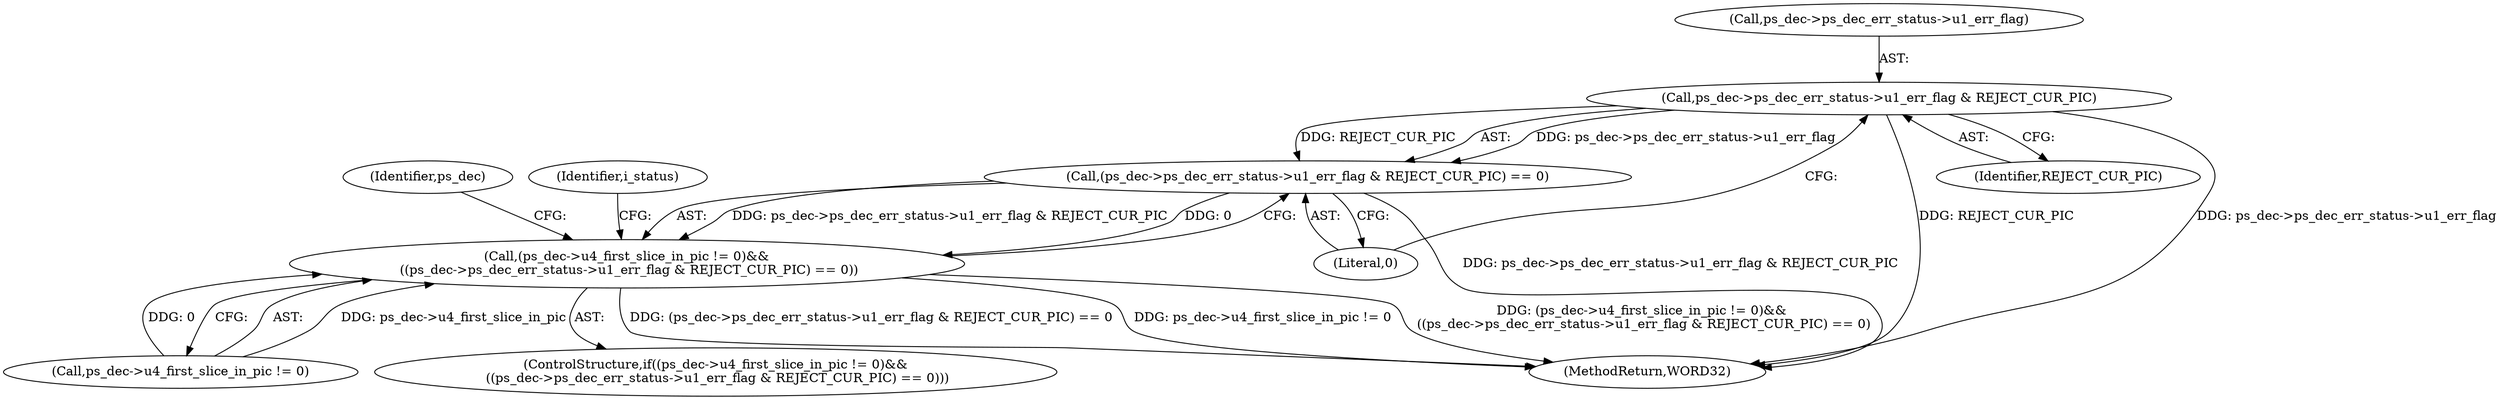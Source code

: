 digraph "0_Android_a78887bcffbc2995cf9ed72e0697acf560875e9e_0@pointer" {
"1000264" [label="(Call,ps_dec->ps_dec_err_status->u1_err_flag & REJECT_CUR_PIC)"];
"1000263" [label="(Call,(ps_dec->ps_dec_err_status->u1_err_flag & REJECT_CUR_PIC) == 0)"];
"1000257" [label="(Call,(ps_dec->u4_first_slice_in_pic != 0)&&\n ((ps_dec->ps_dec_err_status->u1_err_flag & REJECT_CUR_PIC) == 0))"];
"1000404" [label="(MethodReturn,WORD32)"];
"1000275" [label="(Identifier,ps_dec)"];
"1000270" [label="(Identifier,REJECT_CUR_PIC)"];
"1000280" [label="(Identifier,i_status)"];
"1000264" [label="(Call,ps_dec->ps_dec_err_status->u1_err_flag & REJECT_CUR_PIC)"];
"1000257" [label="(Call,(ps_dec->u4_first_slice_in_pic != 0)&&\n ((ps_dec->ps_dec_err_status->u1_err_flag & REJECT_CUR_PIC) == 0))"];
"1000271" [label="(Literal,0)"];
"1000258" [label="(Call,ps_dec->u4_first_slice_in_pic != 0)"];
"1000263" [label="(Call,(ps_dec->ps_dec_err_status->u1_err_flag & REJECT_CUR_PIC) == 0)"];
"1000265" [label="(Call,ps_dec->ps_dec_err_status->u1_err_flag)"];
"1000256" [label="(ControlStructure,if((ps_dec->u4_first_slice_in_pic != 0)&&\n ((ps_dec->ps_dec_err_status->u1_err_flag & REJECT_CUR_PIC) == 0)))"];
"1000264" -> "1000263"  [label="AST: "];
"1000264" -> "1000270"  [label="CFG: "];
"1000265" -> "1000264"  [label="AST: "];
"1000270" -> "1000264"  [label="AST: "];
"1000271" -> "1000264"  [label="CFG: "];
"1000264" -> "1000404"  [label="DDG: ps_dec->ps_dec_err_status->u1_err_flag"];
"1000264" -> "1000404"  [label="DDG: REJECT_CUR_PIC"];
"1000264" -> "1000263"  [label="DDG: ps_dec->ps_dec_err_status->u1_err_flag"];
"1000264" -> "1000263"  [label="DDG: REJECT_CUR_PIC"];
"1000263" -> "1000257"  [label="AST: "];
"1000263" -> "1000271"  [label="CFG: "];
"1000271" -> "1000263"  [label="AST: "];
"1000257" -> "1000263"  [label="CFG: "];
"1000263" -> "1000404"  [label="DDG: ps_dec->ps_dec_err_status->u1_err_flag & REJECT_CUR_PIC"];
"1000263" -> "1000257"  [label="DDG: ps_dec->ps_dec_err_status->u1_err_flag & REJECT_CUR_PIC"];
"1000263" -> "1000257"  [label="DDG: 0"];
"1000257" -> "1000256"  [label="AST: "];
"1000257" -> "1000258"  [label="CFG: "];
"1000258" -> "1000257"  [label="AST: "];
"1000275" -> "1000257"  [label="CFG: "];
"1000280" -> "1000257"  [label="CFG: "];
"1000257" -> "1000404"  [label="DDG: (ps_dec->ps_dec_err_status->u1_err_flag & REJECT_CUR_PIC) == 0"];
"1000257" -> "1000404"  [label="DDG: ps_dec->u4_first_slice_in_pic != 0"];
"1000257" -> "1000404"  [label="DDG: (ps_dec->u4_first_slice_in_pic != 0)&&\n ((ps_dec->ps_dec_err_status->u1_err_flag & REJECT_CUR_PIC) == 0)"];
"1000258" -> "1000257"  [label="DDG: ps_dec->u4_first_slice_in_pic"];
"1000258" -> "1000257"  [label="DDG: 0"];
}
